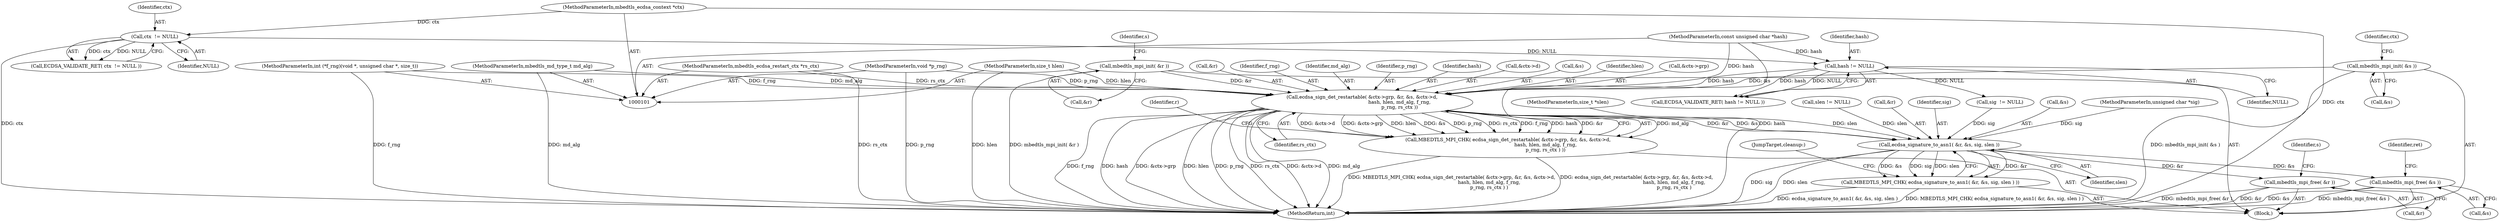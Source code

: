 digraph "0_mbedtls_33f66ba6fd234114aa37f0209dac031bb2870a9b_3@pointer" {
"1000138" [label="(Call,ecdsa_sign_det_restartable( &ctx->grp, &r, &s, &ctx->d,\n                                                 hash, hlen, md_alg, f_rng,\n                                                 p_rng, rs_ctx ))"];
"1000131" [label="(Call,mbedtls_mpi_init( &r ))"];
"1000134" [label="(Call,mbedtls_mpi_init( &s ))"];
"1000120" [label="(Call,hash != NULL)"];
"1000104" [label="(MethodParameterIn,const unsigned char *hash)"];
"1000116" [label="(Call,ctx  != NULL)"];
"1000102" [label="(MethodParameterIn,mbedtls_ecdsa_context *ctx)"];
"1000105" [label="(MethodParameterIn,size_t hlen)"];
"1000103" [label="(MethodParameterIn,mbedtls_md_type_t md_alg)"];
"1000108" [label="(MethodParameterIn,int (*f_rng)(void *, unsigned char *, size_t))"];
"1000109" [label="(MethodParameterIn,void *p_rng)"];
"1000110" [label="(MethodParameterIn,mbedtls_ecdsa_restart_ctx *rs_ctx)"];
"1000137" [label="(Call,MBEDTLS_MPI_CHK( ecdsa_sign_det_restartable( &ctx->grp, &r, &s, &ctx->d,\n                                                 hash, hlen, md_alg, f_rng,\n                                                 p_rng, rs_ctx ) ))"];
"1000158" [label="(Call,ecdsa_signature_to_asn1( &r, &s, sig, slen ))"];
"1000157" [label="(Call,MBEDTLS_MPI_CHK( ecdsa_signature_to_asn1( &r, &s, sig, slen ) ))"];
"1000166" [label="(Call,mbedtls_mpi_free( &r ))"];
"1000169" [label="(Call,mbedtls_mpi_free( &s ))"];
"1000157" [label="(Call,MBEDTLS_MPI_CHK( ecdsa_signature_to_asn1( &r, &s, sig, slen ) ))"];
"1000154" [label="(Identifier,f_rng)"];
"1000141" [label="(Identifier,ctx)"];
"1000117" [label="(Identifier,ctx)"];
"1000138" [label="(Call,ecdsa_sign_det_restartable( &ctx->grp, &r, &s, &ctx->d,\n                                                 hash, hlen, md_alg, f_rng,\n                                                 p_rng, rs_ctx ))"];
"1000119" [label="(Call,ECDSA_VALIDATE_RET( hash != NULL ))"];
"1000105" [label="(MethodParameterIn,size_t hlen)"];
"1000153" [label="(Identifier,md_alg)"];
"1000110" [label="(MethodParameterIn,mbedtls_ecdsa_restart_ctx *rs_ctx)"];
"1000156" [label="(Identifier,rs_ctx)"];
"1000103" [label="(MethodParameterIn,mbedtls_md_type_t md_alg)"];
"1000108" [label="(MethodParameterIn,int (*f_rng)(void *, unsigned char *, size_t))"];
"1000115" [label="(Call,ECDSA_VALIDATE_RET( ctx  != NULL ))"];
"1000163" [label="(Identifier,sig)"];
"1000155" [label="(Identifier,p_rng)"];
"1000118" [label="(Identifier,NULL)"];
"1000136" [label="(Identifier,s)"];
"1000173" [label="(Identifier,ret)"];
"1000170" [label="(Call,&s)"];
"1000161" [label="(Call,&s)"];
"1000135" [label="(Call,&s)"];
"1000151" [label="(Identifier,hash)"];
"1000164" [label="(Identifier,slen)"];
"1000147" [label="(Call,&ctx->d)"];
"1000111" [label="(Block,)"];
"1000174" [label="(MethodReturn,int)"];
"1000160" [label="(Identifier,r)"];
"1000169" [label="(Call,mbedtls_mpi_free( &s ))"];
"1000106" [label="(MethodParameterIn,unsigned char *sig)"];
"1000165" [label="(JumpTarget,cleanup:)"];
"1000131" [label="(Call,mbedtls_mpi_init( &r ))"];
"1000107" [label="(MethodParameterIn,size_t *slen)"];
"1000134" [label="(Call,mbedtls_mpi_init( &s ))"];
"1000145" [label="(Call,&s)"];
"1000104" [label="(MethodParameterIn,const unsigned char *hash)"];
"1000122" [label="(Identifier,NULL)"];
"1000128" [label="(Call,slen != NULL)"];
"1000152" [label="(Identifier,hlen)"];
"1000102" [label="(MethodParameterIn,mbedtls_ecdsa_context *ctx)"];
"1000132" [label="(Call,&r)"];
"1000158" [label="(Call,ecdsa_signature_to_asn1( &r, &s, sig, slen ))"];
"1000116" [label="(Call,ctx  != NULL)"];
"1000139" [label="(Call,&ctx->grp)"];
"1000120" [label="(Call,hash != NULL)"];
"1000167" [label="(Call,&r)"];
"1000137" [label="(Call,MBEDTLS_MPI_CHK( ecdsa_sign_det_restartable( &ctx->grp, &r, &s, &ctx->d,\n                                                 hash, hlen, md_alg, f_rng,\n                                                 p_rng, rs_ctx ) ))"];
"1000171" [label="(Identifier,s)"];
"1000159" [label="(Call,&r)"];
"1000143" [label="(Call,&r)"];
"1000166" [label="(Call,mbedtls_mpi_free( &r ))"];
"1000121" [label="(Identifier,hash)"];
"1000109" [label="(MethodParameterIn,void *p_rng)"];
"1000124" [label="(Call,sig  != NULL)"];
"1000138" -> "1000137"  [label="AST: "];
"1000138" -> "1000156"  [label="CFG: "];
"1000139" -> "1000138"  [label="AST: "];
"1000143" -> "1000138"  [label="AST: "];
"1000145" -> "1000138"  [label="AST: "];
"1000147" -> "1000138"  [label="AST: "];
"1000151" -> "1000138"  [label="AST: "];
"1000152" -> "1000138"  [label="AST: "];
"1000153" -> "1000138"  [label="AST: "];
"1000154" -> "1000138"  [label="AST: "];
"1000155" -> "1000138"  [label="AST: "];
"1000156" -> "1000138"  [label="AST: "];
"1000137" -> "1000138"  [label="CFG: "];
"1000138" -> "1000174"  [label="DDG: f_rng"];
"1000138" -> "1000174"  [label="DDG: hash"];
"1000138" -> "1000174"  [label="DDG: &ctx->grp"];
"1000138" -> "1000174"  [label="DDG: hlen"];
"1000138" -> "1000174"  [label="DDG: p_rng"];
"1000138" -> "1000174"  [label="DDG: md_alg"];
"1000138" -> "1000174"  [label="DDG: rs_ctx"];
"1000138" -> "1000174"  [label="DDG: &ctx->d"];
"1000138" -> "1000137"  [label="DDG: md_alg"];
"1000138" -> "1000137"  [label="DDG: &ctx->d"];
"1000138" -> "1000137"  [label="DDG: &ctx->grp"];
"1000138" -> "1000137"  [label="DDG: hlen"];
"1000138" -> "1000137"  [label="DDG: &s"];
"1000138" -> "1000137"  [label="DDG: p_rng"];
"1000138" -> "1000137"  [label="DDG: rs_ctx"];
"1000138" -> "1000137"  [label="DDG: f_rng"];
"1000138" -> "1000137"  [label="DDG: hash"];
"1000138" -> "1000137"  [label="DDG: &r"];
"1000131" -> "1000138"  [label="DDG: &r"];
"1000134" -> "1000138"  [label="DDG: &s"];
"1000120" -> "1000138"  [label="DDG: hash"];
"1000104" -> "1000138"  [label="DDG: hash"];
"1000105" -> "1000138"  [label="DDG: hlen"];
"1000103" -> "1000138"  [label="DDG: md_alg"];
"1000108" -> "1000138"  [label="DDG: f_rng"];
"1000109" -> "1000138"  [label="DDG: p_rng"];
"1000110" -> "1000138"  [label="DDG: rs_ctx"];
"1000138" -> "1000158"  [label="DDG: &r"];
"1000138" -> "1000158"  [label="DDG: &s"];
"1000131" -> "1000111"  [label="AST: "];
"1000131" -> "1000132"  [label="CFG: "];
"1000132" -> "1000131"  [label="AST: "];
"1000136" -> "1000131"  [label="CFG: "];
"1000131" -> "1000174"  [label="DDG: mbedtls_mpi_init( &r )"];
"1000134" -> "1000111"  [label="AST: "];
"1000134" -> "1000135"  [label="CFG: "];
"1000135" -> "1000134"  [label="AST: "];
"1000141" -> "1000134"  [label="CFG: "];
"1000134" -> "1000174"  [label="DDG: mbedtls_mpi_init( &s )"];
"1000120" -> "1000119"  [label="AST: "];
"1000120" -> "1000122"  [label="CFG: "];
"1000121" -> "1000120"  [label="AST: "];
"1000122" -> "1000120"  [label="AST: "];
"1000119" -> "1000120"  [label="CFG: "];
"1000120" -> "1000119"  [label="DDG: hash"];
"1000120" -> "1000119"  [label="DDG: NULL"];
"1000104" -> "1000120"  [label="DDG: hash"];
"1000116" -> "1000120"  [label="DDG: NULL"];
"1000120" -> "1000124"  [label="DDG: NULL"];
"1000104" -> "1000101"  [label="AST: "];
"1000104" -> "1000174"  [label="DDG: hash"];
"1000116" -> "1000115"  [label="AST: "];
"1000116" -> "1000118"  [label="CFG: "];
"1000117" -> "1000116"  [label="AST: "];
"1000118" -> "1000116"  [label="AST: "];
"1000115" -> "1000116"  [label="CFG: "];
"1000116" -> "1000174"  [label="DDG: ctx"];
"1000116" -> "1000115"  [label="DDG: ctx"];
"1000116" -> "1000115"  [label="DDG: NULL"];
"1000102" -> "1000116"  [label="DDG: ctx"];
"1000102" -> "1000101"  [label="AST: "];
"1000102" -> "1000174"  [label="DDG: ctx"];
"1000105" -> "1000101"  [label="AST: "];
"1000105" -> "1000174"  [label="DDG: hlen"];
"1000103" -> "1000101"  [label="AST: "];
"1000103" -> "1000174"  [label="DDG: md_alg"];
"1000108" -> "1000101"  [label="AST: "];
"1000108" -> "1000174"  [label="DDG: f_rng"];
"1000109" -> "1000101"  [label="AST: "];
"1000109" -> "1000174"  [label="DDG: p_rng"];
"1000110" -> "1000101"  [label="AST: "];
"1000110" -> "1000174"  [label="DDG: rs_ctx"];
"1000137" -> "1000111"  [label="AST: "];
"1000160" -> "1000137"  [label="CFG: "];
"1000137" -> "1000174"  [label="DDG: ecdsa_sign_det_restartable( &ctx->grp, &r, &s, &ctx->d,\n                                                 hash, hlen, md_alg, f_rng,\n                                                 p_rng, rs_ctx )"];
"1000137" -> "1000174"  [label="DDG: MBEDTLS_MPI_CHK( ecdsa_sign_det_restartable( &ctx->grp, &r, &s, &ctx->d,\n                                                 hash, hlen, md_alg, f_rng,\n                                                 p_rng, rs_ctx ) )"];
"1000158" -> "1000157"  [label="AST: "];
"1000158" -> "1000164"  [label="CFG: "];
"1000159" -> "1000158"  [label="AST: "];
"1000161" -> "1000158"  [label="AST: "];
"1000163" -> "1000158"  [label="AST: "];
"1000164" -> "1000158"  [label="AST: "];
"1000157" -> "1000158"  [label="CFG: "];
"1000158" -> "1000174"  [label="DDG: sig"];
"1000158" -> "1000174"  [label="DDG: slen"];
"1000158" -> "1000157"  [label="DDG: &r"];
"1000158" -> "1000157"  [label="DDG: &s"];
"1000158" -> "1000157"  [label="DDG: sig"];
"1000158" -> "1000157"  [label="DDG: slen"];
"1000124" -> "1000158"  [label="DDG: sig"];
"1000106" -> "1000158"  [label="DDG: sig"];
"1000128" -> "1000158"  [label="DDG: slen"];
"1000107" -> "1000158"  [label="DDG: slen"];
"1000158" -> "1000166"  [label="DDG: &r"];
"1000158" -> "1000169"  [label="DDG: &s"];
"1000157" -> "1000111"  [label="AST: "];
"1000165" -> "1000157"  [label="CFG: "];
"1000157" -> "1000174"  [label="DDG: MBEDTLS_MPI_CHK( ecdsa_signature_to_asn1( &r, &s, sig, slen ) )"];
"1000157" -> "1000174"  [label="DDG: ecdsa_signature_to_asn1( &r, &s, sig, slen )"];
"1000166" -> "1000111"  [label="AST: "];
"1000166" -> "1000167"  [label="CFG: "];
"1000167" -> "1000166"  [label="AST: "];
"1000171" -> "1000166"  [label="CFG: "];
"1000166" -> "1000174"  [label="DDG: mbedtls_mpi_free( &r )"];
"1000166" -> "1000174"  [label="DDG: &r"];
"1000169" -> "1000111"  [label="AST: "];
"1000169" -> "1000170"  [label="CFG: "];
"1000170" -> "1000169"  [label="AST: "];
"1000173" -> "1000169"  [label="CFG: "];
"1000169" -> "1000174"  [label="DDG: mbedtls_mpi_free( &s )"];
"1000169" -> "1000174"  [label="DDG: &s"];
}
